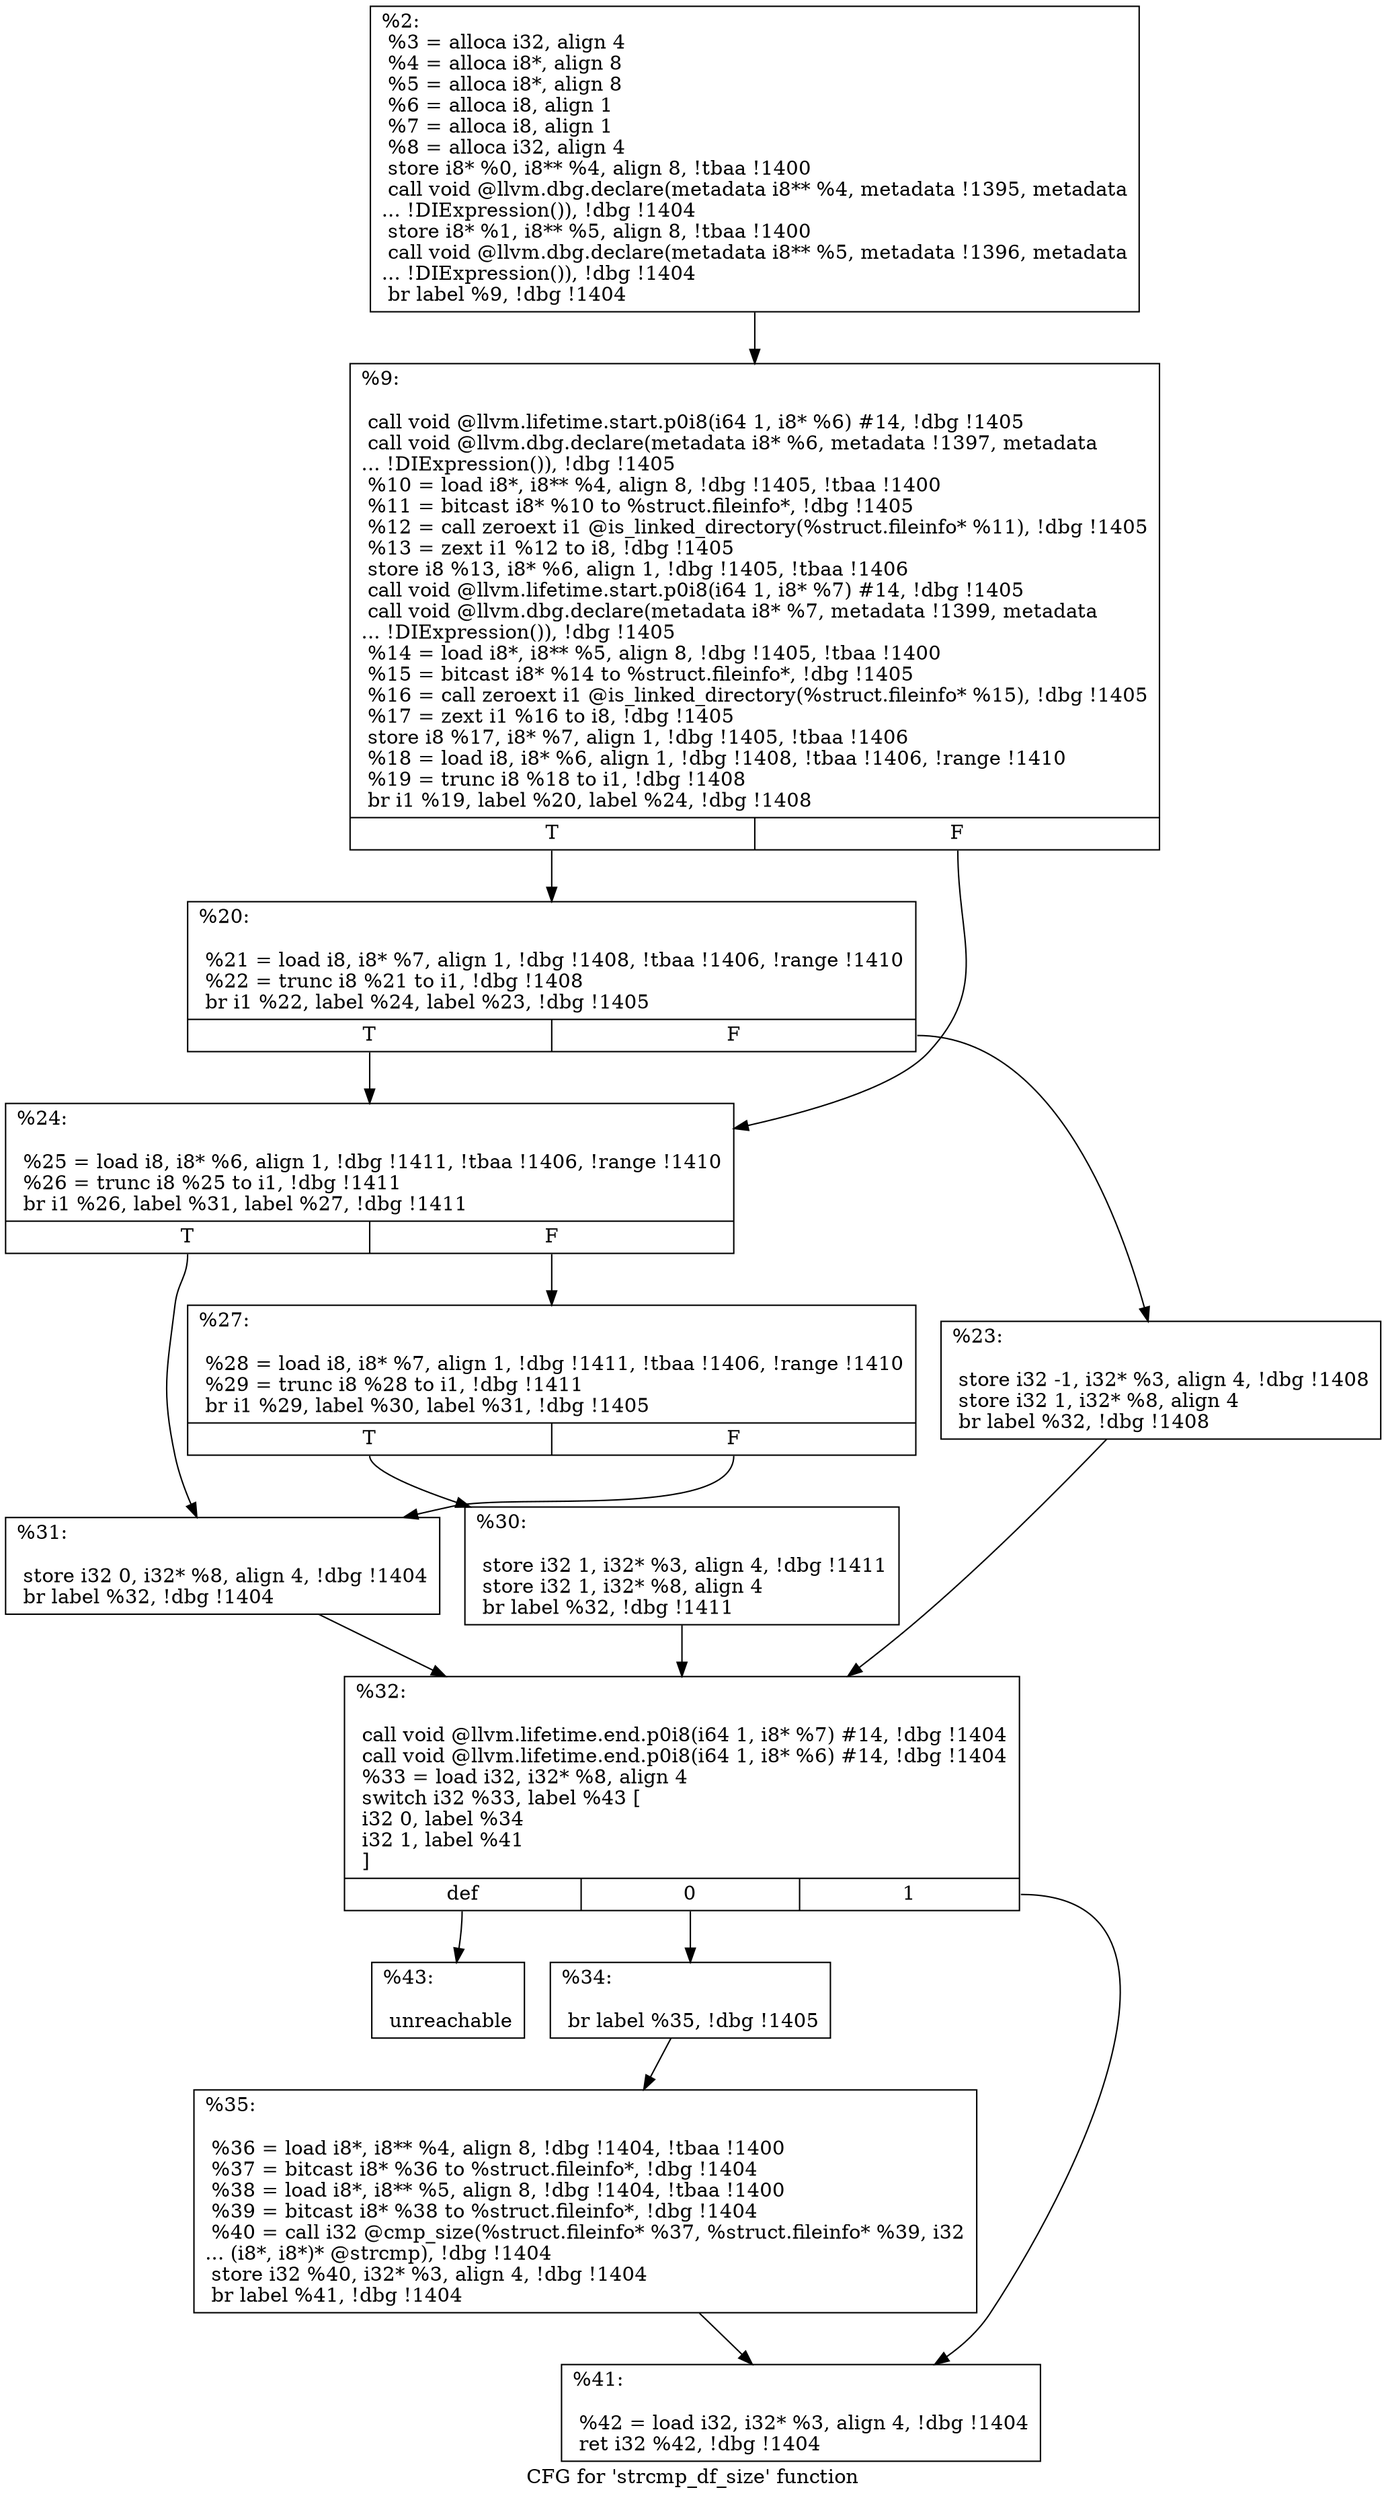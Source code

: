 digraph "CFG for 'strcmp_df_size' function" {
	label="CFG for 'strcmp_df_size' function";

	Node0xfe8780 [shape=record,label="{%2:\l  %3 = alloca i32, align 4\l  %4 = alloca i8*, align 8\l  %5 = alloca i8*, align 8\l  %6 = alloca i8, align 1\l  %7 = alloca i8, align 1\l  %8 = alloca i32, align 4\l  store i8* %0, i8** %4, align 8, !tbaa !1400\l  call void @llvm.dbg.declare(metadata i8** %4, metadata !1395, metadata\l... !DIExpression()), !dbg !1404\l  store i8* %1, i8** %5, align 8, !tbaa !1400\l  call void @llvm.dbg.declare(metadata i8** %5, metadata !1396, metadata\l... !DIExpression()), !dbg !1404\l  br label %9, !dbg !1404\l}"];
	Node0xfe8780 -> Node0xfe9140;
	Node0xfe9140 [shape=record,label="{%9:\l\l  call void @llvm.lifetime.start.p0i8(i64 1, i8* %6) #14, !dbg !1405\l  call void @llvm.dbg.declare(metadata i8* %6, metadata !1397, metadata\l... !DIExpression()), !dbg !1405\l  %10 = load i8*, i8** %4, align 8, !dbg !1405, !tbaa !1400\l  %11 = bitcast i8* %10 to %struct.fileinfo*, !dbg !1405\l  %12 = call zeroext i1 @is_linked_directory(%struct.fileinfo* %11), !dbg !1405\l  %13 = zext i1 %12 to i8, !dbg !1405\l  store i8 %13, i8* %6, align 1, !dbg !1405, !tbaa !1406\l  call void @llvm.lifetime.start.p0i8(i64 1, i8* %7) #14, !dbg !1405\l  call void @llvm.dbg.declare(metadata i8* %7, metadata !1399, metadata\l... !DIExpression()), !dbg !1405\l  %14 = load i8*, i8** %5, align 8, !dbg !1405, !tbaa !1400\l  %15 = bitcast i8* %14 to %struct.fileinfo*, !dbg !1405\l  %16 = call zeroext i1 @is_linked_directory(%struct.fileinfo* %15), !dbg !1405\l  %17 = zext i1 %16 to i8, !dbg !1405\l  store i8 %17, i8* %7, align 1, !dbg !1405, !tbaa !1406\l  %18 = load i8, i8* %6, align 1, !dbg !1408, !tbaa !1406, !range !1410\l  %19 = trunc i8 %18 to i1, !dbg !1408\l  br i1 %19, label %20, label %24, !dbg !1408\l|{<s0>T|<s1>F}}"];
	Node0xfe9140:s0 -> Node0xfe9190;
	Node0xfe9140:s1 -> Node0xfe9230;
	Node0xfe9190 [shape=record,label="{%20:\l\l  %21 = load i8, i8* %7, align 1, !dbg !1408, !tbaa !1406, !range !1410\l  %22 = trunc i8 %21 to i1, !dbg !1408\l  br i1 %22, label %24, label %23, !dbg !1405\l|{<s0>T|<s1>F}}"];
	Node0xfe9190:s0 -> Node0xfe9230;
	Node0xfe9190:s1 -> Node0xfe91e0;
	Node0xfe91e0 [shape=record,label="{%23:\l\l  store i32 -1, i32* %3, align 4, !dbg !1408\l  store i32 1, i32* %8, align 4\l  br label %32, !dbg !1408\l}"];
	Node0xfe91e0 -> Node0xfe9370;
	Node0xfe9230 [shape=record,label="{%24:\l\l  %25 = load i8, i8* %6, align 1, !dbg !1411, !tbaa !1406, !range !1410\l  %26 = trunc i8 %25 to i1, !dbg !1411\l  br i1 %26, label %31, label %27, !dbg !1411\l|{<s0>T|<s1>F}}"];
	Node0xfe9230:s0 -> Node0xfe9320;
	Node0xfe9230:s1 -> Node0xfe9280;
	Node0xfe9280 [shape=record,label="{%27:\l\l  %28 = load i8, i8* %7, align 1, !dbg !1411, !tbaa !1406, !range !1410\l  %29 = trunc i8 %28 to i1, !dbg !1411\l  br i1 %29, label %30, label %31, !dbg !1405\l|{<s0>T|<s1>F}}"];
	Node0xfe9280:s0 -> Node0xfe92d0;
	Node0xfe9280:s1 -> Node0xfe9320;
	Node0xfe92d0 [shape=record,label="{%30:\l\l  store i32 1, i32* %3, align 4, !dbg !1411\l  store i32 1, i32* %8, align 4\l  br label %32, !dbg !1411\l}"];
	Node0xfe92d0 -> Node0xfe9370;
	Node0xfe9320 [shape=record,label="{%31:\l\l  store i32 0, i32* %8, align 4, !dbg !1404\l  br label %32, !dbg !1404\l}"];
	Node0xfe9320 -> Node0xfe9370;
	Node0xfe9370 [shape=record,label="{%32:\l\l  call void @llvm.lifetime.end.p0i8(i64 1, i8* %7) #14, !dbg !1404\l  call void @llvm.lifetime.end.p0i8(i64 1, i8* %6) #14, !dbg !1404\l  %33 = load i32, i32* %8, align 4\l  switch i32 %33, label %43 [\l    i32 0, label %34\l    i32 1, label %41\l  ]\l|{<s0>def|<s1>0|<s2>1}}"];
	Node0xfe9370:s0 -> Node0xfe94b0;
	Node0xfe9370:s1 -> Node0xfe93c0;
	Node0xfe9370:s2 -> Node0xfe9460;
	Node0xfe93c0 [shape=record,label="{%34:\l\l  br label %35, !dbg !1405\l}"];
	Node0xfe93c0 -> Node0xfe9410;
	Node0xfe9410 [shape=record,label="{%35:\l\l  %36 = load i8*, i8** %4, align 8, !dbg !1404, !tbaa !1400\l  %37 = bitcast i8* %36 to %struct.fileinfo*, !dbg !1404\l  %38 = load i8*, i8** %5, align 8, !dbg !1404, !tbaa !1400\l  %39 = bitcast i8* %38 to %struct.fileinfo*, !dbg !1404\l  %40 = call i32 @cmp_size(%struct.fileinfo* %37, %struct.fileinfo* %39, i32\l... (i8*, i8*)* @strcmp), !dbg !1404\l  store i32 %40, i32* %3, align 4, !dbg !1404\l  br label %41, !dbg !1404\l}"];
	Node0xfe9410 -> Node0xfe9460;
	Node0xfe9460 [shape=record,label="{%41:\l\l  %42 = load i32, i32* %3, align 4, !dbg !1404\l  ret i32 %42, !dbg !1404\l}"];
	Node0xfe94b0 [shape=record,label="{%43:\l\l  unreachable\l}"];
}
